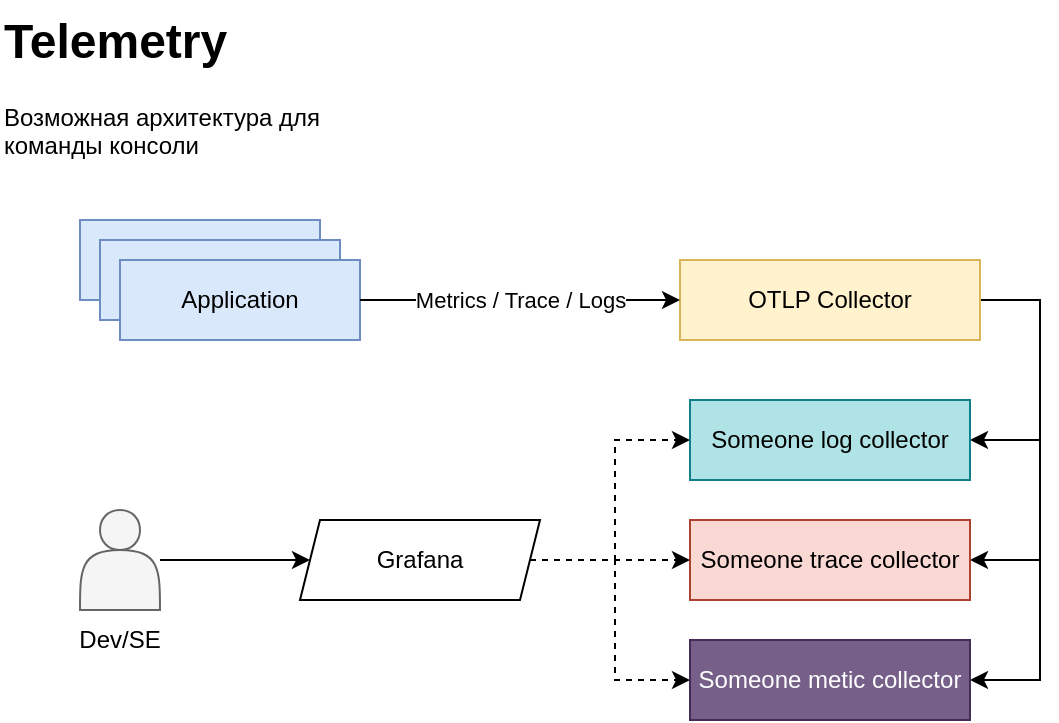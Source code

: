 <mxfile version="24.7.12">
  <diagram name="Страница — 1" id="m-D_gMQb1BDRBxjnrCqp">
    <mxGraphModel dx="1227" dy="730" grid="1" gridSize="10" guides="1" tooltips="1" connect="1" arrows="1" fold="1" page="1" pageScale="1" pageWidth="827" pageHeight="1169" math="0" shadow="0">
      <root>
        <mxCell id="0" />
        <mxCell id="1" parent="0" />
        <mxCell id="D9XpN69sl24iD5A_hw8h-4" value="" style="group" vertex="1" connectable="0" parent="1">
          <mxGeometry x="50" y="120" width="140" height="60" as="geometry" />
        </mxCell>
        <mxCell id="D9XpN69sl24iD5A_hw8h-1" value="Application" style="rounded=0;whiteSpace=wrap;html=1;fillColor=#dae8fc;strokeColor=#6c8ebf;" vertex="1" parent="D9XpN69sl24iD5A_hw8h-4">
          <mxGeometry width="120" height="40" as="geometry" />
        </mxCell>
        <mxCell id="D9XpN69sl24iD5A_hw8h-2" value="Application" style="rounded=0;whiteSpace=wrap;html=1;fillColor=#dae8fc;strokeColor=#6c8ebf;" vertex="1" parent="D9XpN69sl24iD5A_hw8h-4">
          <mxGeometry x="10" y="10" width="120" height="40" as="geometry" />
        </mxCell>
        <mxCell id="D9XpN69sl24iD5A_hw8h-3" value="Application" style="rounded=0;whiteSpace=wrap;html=1;fillColor=#dae8fc;strokeColor=#6c8ebf;" vertex="1" parent="D9XpN69sl24iD5A_hw8h-4">
          <mxGeometry x="20" y="20" width="120" height="40" as="geometry" />
        </mxCell>
        <mxCell id="D9XpN69sl24iD5A_hw8h-32" style="edgeStyle=orthogonalEdgeStyle;rounded=0;orthogonalLoop=1;jettySize=auto;html=1;entryX=1;entryY=0.5;entryDx=0;entryDy=0;exitX=1;exitY=0.5;exitDx=0;exitDy=0;" edge="1" parent="1" source="D9XpN69sl24iD5A_hw8h-6" target="D9XpN69sl24iD5A_hw8h-21">
          <mxGeometry relative="1" as="geometry">
            <Array as="points">
              <mxPoint x="530" y="160" />
              <mxPoint x="530" y="230" />
            </Array>
          </mxGeometry>
        </mxCell>
        <mxCell id="D9XpN69sl24iD5A_hw8h-33" style="edgeStyle=orthogonalEdgeStyle;rounded=0;orthogonalLoop=1;jettySize=auto;html=1;entryX=1;entryY=0.5;entryDx=0;entryDy=0;exitX=1;exitY=0.5;exitDx=0;exitDy=0;" edge="1" parent="1" source="D9XpN69sl24iD5A_hw8h-6" target="D9XpN69sl24iD5A_hw8h-24">
          <mxGeometry relative="1" as="geometry">
            <Array as="points">
              <mxPoint x="530" y="160" />
              <mxPoint x="530" y="290" />
            </Array>
          </mxGeometry>
        </mxCell>
        <mxCell id="D9XpN69sl24iD5A_hw8h-34" style="edgeStyle=orthogonalEdgeStyle;rounded=0;orthogonalLoop=1;jettySize=auto;html=1;entryX=1;entryY=0.5;entryDx=0;entryDy=0;exitX=1;exitY=0.5;exitDx=0;exitDy=0;" edge="1" parent="1" source="D9XpN69sl24iD5A_hw8h-6" target="D9XpN69sl24iD5A_hw8h-25">
          <mxGeometry relative="1" as="geometry">
            <Array as="points">
              <mxPoint x="530" y="160" />
              <mxPoint x="530" y="350" />
            </Array>
          </mxGeometry>
        </mxCell>
        <mxCell id="D9XpN69sl24iD5A_hw8h-6" value="OTLP Collector" style="whiteSpace=wrap;html=1;fillColor=#fff2cc;strokeColor=#d6b656;rounded=0;" vertex="1" parent="1">
          <mxGeometry x="350" y="140" width="150" height="40" as="geometry" />
        </mxCell>
        <mxCell id="D9XpN69sl24iD5A_hw8h-17" value="" style="endArrow=classic;html=1;rounded=0;exitX=1;exitY=0.5;exitDx=0;exitDy=0;entryX=0;entryY=0.5;entryDx=0;entryDy=0;" edge="1" parent="1" source="D9XpN69sl24iD5A_hw8h-3" target="D9XpN69sl24iD5A_hw8h-6">
          <mxGeometry relative="1" as="geometry">
            <mxPoint x="510" y="280" as="sourcePoint" />
            <mxPoint x="610" y="280" as="targetPoint" />
          </mxGeometry>
        </mxCell>
        <mxCell id="D9XpN69sl24iD5A_hw8h-18" value="Metrics / Trace / Logs" style="edgeLabel;resizable=0;html=1;;align=center;verticalAlign=middle;" connectable="0" vertex="1" parent="D9XpN69sl24iD5A_hw8h-17">
          <mxGeometry relative="1" as="geometry">
            <mxPoint as="offset" />
          </mxGeometry>
        </mxCell>
        <mxCell id="D9XpN69sl24iD5A_hw8h-21" value="Someone log collector" style="rounded=0;whiteSpace=wrap;html=1;fillColor=#b0e3e6;strokeColor=#0e8088;" vertex="1" parent="1">
          <mxGeometry x="355" y="210" width="140" height="40" as="geometry" />
        </mxCell>
        <mxCell id="D9XpN69sl24iD5A_hw8h-22" style="edgeStyle=orthogonalEdgeStyle;rounded=0;orthogonalLoop=1;jettySize=auto;html=1;exitX=0.5;exitY=1;exitDx=0;exitDy=0;" edge="1" parent="1" source="D9XpN69sl24iD5A_hw8h-21" target="D9XpN69sl24iD5A_hw8h-21">
          <mxGeometry relative="1" as="geometry" />
        </mxCell>
        <mxCell id="D9XpN69sl24iD5A_hw8h-24" value="Someone trace collector" style="rounded=0;whiteSpace=wrap;html=1;fillColor=#fad9d5;strokeColor=#ae4132;" vertex="1" parent="1">
          <mxGeometry x="355" y="270" width="140" height="40" as="geometry" />
        </mxCell>
        <mxCell id="D9XpN69sl24iD5A_hw8h-25" value="Someone metic collector" style="rounded=0;whiteSpace=wrap;html=1;fillColor=#76608a;strokeColor=#432D57;fontColor=#ffffff;" vertex="1" parent="1">
          <mxGeometry x="355" y="330" width="140" height="40" as="geometry" />
        </mxCell>
        <mxCell id="D9XpN69sl24iD5A_hw8h-35" style="edgeStyle=orthogonalEdgeStyle;rounded=0;orthogonalLoop=1;jettySize=auto;html=1;entryX=0;entryY=0.5;entryDx=0;entryDy=0;dashed=1;" edge="1" parent="1" source="D9XpN69sl24iD5A_hw8h-29" target="D9XpN69sl24iD5A_hw8h-21">
          <mxGeometry relative="1" as="geometry" />
        </mxCell>
        <mxCell id="D9XpN69sl24iD5A_hw8h-36" style="edgeStyle=orthogonalEdgeStyle;rounded=0;orthogonalLoop=1;jettySize=auto;html=1;entryX=0;entryY=0.5;entryDx=0;entryDy=0;dashed=1;" edge="1" parent="1" source="D9XpN69sl24iD5A_hw8h-29" target="D9XpN69sl24iD5A_hw8h-24">
          <mxGeometry relative="1" as="geometry" />
        </mxCell>
        <mxCell id="D9XpN69sl24iD5A_hw8h-37" style="edgeStyle=orthogonalEdgeStyle;rounded=0;orthogonalLoop=1;jettySize=auto;html=1;entryX=0;entryY=0.5;entryDx=0;entryDy=0;dashed=1;" edge="1" parent="1" source="D9XpN69sl24iD5A_hw8h-29" target="D9XpN69sl24iD5A_hw8h-25">
          <mxGeometry relative="1" as="geometry" />
        </mxCell>
        <mxCell id="D9XpN69sl24iD5A_hw8h-29" value="Grafana" style="shape=parallelogram;perimeter=parallelogramPerimeter;whiteSpace=wrap;html=1;fixedSize=1;size=10;" vertex="1" parent="1">
          <mxGeometry x="160" y="270" width="120" height="40" as="geometry" />
        </mxCell>
        <mxCell id="D9XpN69sl24iD5A_hw8h-39" style="edgeStyle=orthogonalEdgeStyle;rounded=0;orthogonalLoop=1;jettySize=auto;html=1;entryX=0;entryY=0.5;entryDx=0;entryDy=0;" edge="1" parent="1" source="D9XpN69sl24iD5A_hw8h-38" target="D9XpN69sl24iD5A_hw8h-29">
          <mxGeometry relative="1" as="geometry" />
        </mxCell>
        <mxCell id="D9XpN69sl24iD5A_hw8h-41" value="" style="group" vertex="1" connectable="0" parent="1">
          <mxGeometry x="40" y="265" width="60" height="75" as="geometry" />
        </mxCell>
        <mxCell id="D9XpN69sl24iD5A_hw8h-38" value="" style="shape=actor;whiteSpace=wrap;html=1;fillColor=#f5f5f5;fontColor=#333333;strokeColor=#666666;" vertex="1" parent="D9XpN69sl24iD5A_hw8h-41">
          <mxGeometry x="10" width="40" height="50" as="geometry" />
        </mxCell>
        <mxCell id="D9XpN69sl24iD5A_hw8h-40" value="Dev/SE" style="text;html=1;align=center;verticalAlign=middle;whiteSpace=wrap;rounded=0;" vertex="1" parent="D9XpN69sl24iD5A_hw8h-41">
          <mxGeometry y="55" width="60" height="20" as="geometry" />
        </mxCell>
        <mxCell id="D9XpN69sl24iD5A_hw8h-42" value="&lt;h1 style=&quot;margin-top: 0px;&quot;&gt;Telemetry&lt;/h1&gt;&lt;p&gt;Возможная архитектура для команды консоли&lt;/p&gt;" style="text;html=1;whiteSpace=wrap;overflow=hidden;rounded=0;" vertex="1" parent="1">
          <mxGeometry x="10" y="10" width="170" height="80" as="geometry" />
        </mxCell>
      </root>
    </mxGraphModel>
  </diagram>
</mxfile>
